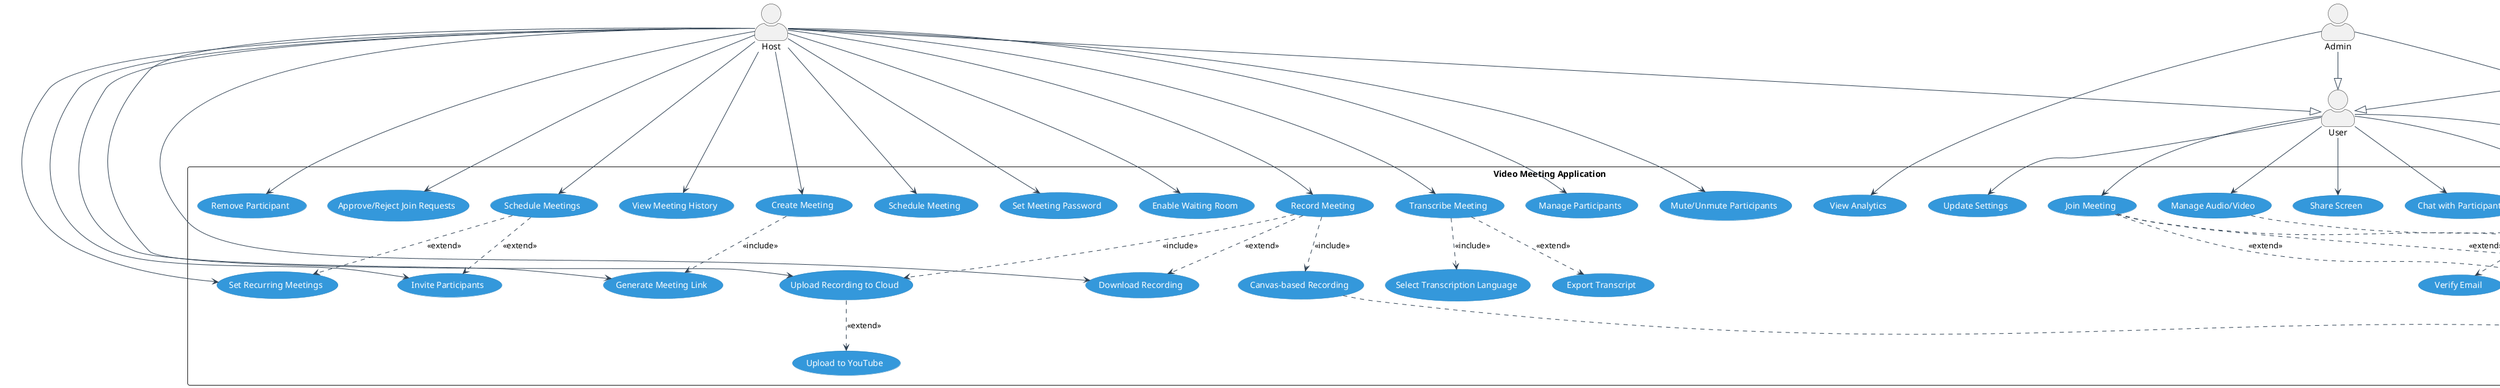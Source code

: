 @startuml Video Meeting Application - Use Case Diagram

skinparam actorStyle awesome
skinparam usecaseArrowColor #2C3E50
skinparam usecaseBackgroundColor #3498DB
skinparam usecaseBorderColor #2980B9
skinparam usecaseFontColor #FFFFFF
skinparam noteBackgroundColor #F1C40F
skinparam noteBorderColor #F39C12

actor "User" as user
actor "Host" as host
actor "Participant" as participant
actor "Admin" as admin

rectangle "Video Meeting Application" {
  ' Authentication & Profile
  usecase "Register/Login" as UC1
  usecase "Verify Email" as UC1_1
  usecase "Manage Profile" as UC1_2
  usecase "Update Settings" as UC1_3
  
  ' Meeting Management
  usecase "Create Meeting" as UC2
  usecase "Schedule Meeting" as UC2_1
  usecase "Generate Meeting Link" as UC2_2
  usecase "Set Meeting Password" as UC2_3
  usecase "Enable Waiting Room" as UC2_4
  
  ' Joining Meetings
  usecase "Join Meeting" as UC3
  usecase "Enter Meeting Password" as UC3_1
  usecase "Wait in Waiting Room" as UC3_2
  usecase "Request to Join" as UC3_3
  
  ' In-Meeting Controls
  usecase "Manage Audio/Video" as UC4
  usecase "Share Screen" as UC5
  usecase "Chat with Participants" as UC5_1
  
  ' Recording Functionality
  usecase "Record Meeting" as UC6
  usecase "Canvas-based Recording" as UC6_1
  usecase "Upload Recording to Cloud" as UC7
  usecase "Upload to YouTube" as UC7_1
  usecase "Download Recording" as UC8
  
  ' Transcription
  usecase "Transcribe Meeting" as UC9
  usecase "Select Transcription Language" as UC9_1
  usecase "Export Transcript" as UC9_2
  
  ' Host Controls
  usecase "Manage Participants" as UC10
  usecase "Mute/Unmute Participants" as UC10_1
  usecase "Remove Participant" as UC10_2
  usecase "Approve/Reject Join Requests" as UC11
  
  ' Meeting Organization
  usecase "Schedule Meetings" as UC12
  usecase "Set Recurring Meetings" as UC12_1
  usecase "Invite Participants" as UC12_2
  usecase "View Meeting History" as UC13
  
  ' Admin Functions
  usecase "Manage System Settings" as UC14
  usecase "View Analytics" as UC15
}

' User relationships
user --> UC1
user --> UC1_2
user --> UC1_3
user --> UC3
user --> UC4
user --> UC5
user --> UC5_1

' Host relationships
host --|> user
host --> UC2
host --> UC2_1
host --> UC2_2
host --> UC2_3
host --> UC2_4
host --> UC6
host --> UC7
host --> UC8
host --> UC9
host --> UC10
host --> UC10_1
host --> UC10_2
host --> UC11
host --> UC12
host --> UC12_1
host --> UC12_2
host --> UC13

' Participant relationships
participant --|> user
participant --> UC3_1
participant --> UC3_2
participant --> UC3_3

' Admin relationships
admin --|> user
admin --> UC14
admin --> UC15

' Include relationships
UC1 ..> UC1_1 : <<include>>
UC2 ..> UC2_2 : <<include>>
UC6 ..> UC6_1 : <<include>>
UC6 ..> UC7 : <<include>>
UC9 ..> UC9_1 : <<include>>

' Extend relationships
UC3 ..> UC3_1 : <<extend>>
UC3 ..> UC3_2 : <<extend>>
UC3 ..> UC3_3 : <<extend>>
UC6 ..> UC8 : <<extend>>
UC7 ..> UC7_1 : <<extend>>
UC9 ..> UC9_2 : <<extend>>
UC12 ..> UC12_1 : <<extend>>
UC12 ..> UC12_2 : <<extend>>

note "Canvas-based recording captures\nall video participants at once" as N1
note "Uses Agora RTC SDK for\nvideo conferencing" as N2

UC6_1 .. N1
UC4 .. N2

@enduml

